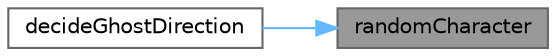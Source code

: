 digraph "randomCharacter"
{
 // LATEX_PDF_SIZE
  bgcolor="transparent";
  edge [fontname=Helvetica,fontsize=10,labelfontname=Helvetica,labelfontsize=10];
  node [fontname=Helvetica,fontsize=10,shape=box,height=0.2,width=0.4];
  rankdir="RL";
  Node1 [label="randomCharacter",height=0.2,width=0.4,color="gray40", fillcolor="grey60", style="filled", fontcolor="black",tooltip=" "];
  Node1 -> Node2 [dir="back",color="steelblue1",style="solid"];
  Node2 [label="decideGhostDirection",height=0.2,width=0.4,color="grey40", fillcolor="white", style="filled",URL="$ghost__intelligence_8cpp.html#a735ce867b25667797297aa628ba8ac5b",tooltip=" "];
}
